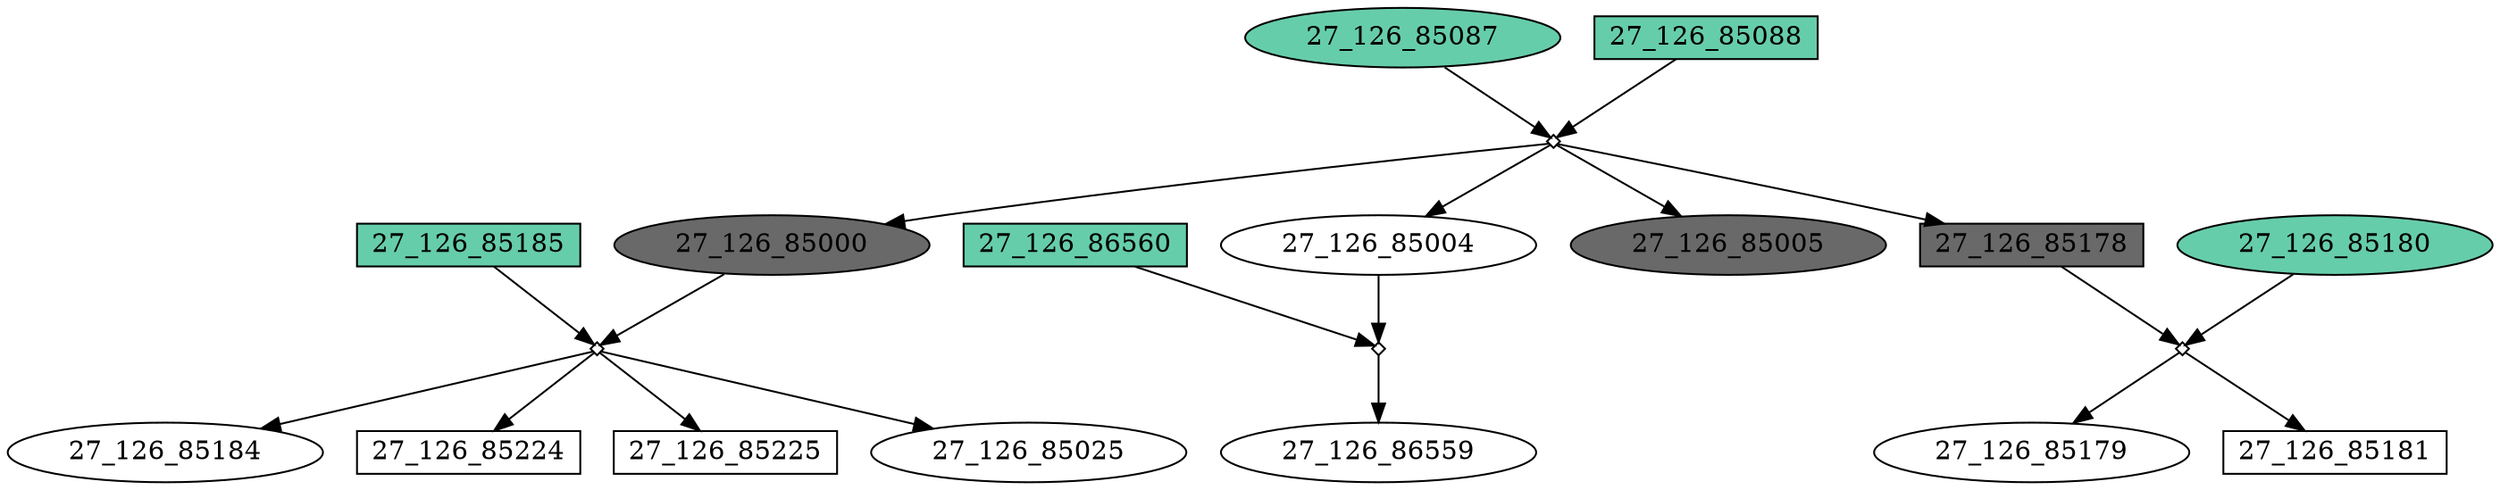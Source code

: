 digraph {
	"27_126_85179" [shape=box fillcolor=white fontcolor=black height=0.3 regular=0 shape=ellipse style=filled width=0.5]
	"27_126_85178x27_126_85180" -> "27_126_85179"
	"27_126_85000" [shape=box fillcolor=dimgrey fontcolor=black height=0.3 regular=0 shape=ellipse style=filled width=0.5]
	"27_126_85088x27_126_85087" -> "27_126_85000"
	"27_126_85000" -> "27_126_85185x27_126_85000"
	"27_126_85004" [shape=box fillcolor=white fontcolor=black height=0.3 regular=0 shape=ellipse style=filled width=0.5]
	"27_126_85088x27_126_85087" -> "27_126_85004"
	"27_126_85004" -> "27_126_85004x27_126_86560"
	"27_126_85005" [shape=box fillcolor=dimgrey fontcolor=black height=0.3 regular=0 shape=ellipse style=filled width=0.5]
	"27_126_85088x27_126_85087" -> "27_126_85005"
	"27_126_85087" [shape=box fillcolor=aquamarine3 fontcolor=black height=0.3 regular=0 shape=ellipse style=filled width=0.5]
	"27_126_85087" -> "27_126_85088x27_126_85087"
	"27_126_85088" [shape=box fillcolor=aquamarine3 fontcolor=black height=0.3 regular=0 shape=box style=filled width=0.5]
	"27_126_85088" -> "27_126_85088x27_126_85087"
	"27_126_85178" [shape=box fillcolor=dimgrey fontcolor=black height=0.3 regular=0 shape=box style=filled width=0.5]
	"27_126_85088x27_126_85087" -> "27_126_85178"
	"27_126_85178" -> "27_126_85178x27_126_85180"
	"27_126_85180" [shape=box fillcolor=aquamarine3 fontcolor=black height=0.3 regular=0 shape=ellipse style=filled width=0.5]
	"27_126_85180" -> "27_126_85178x27_126_85180"
	"27_126_85181" [shape=box fillcolor=white fontcolor=black height=0.3 regular=0 shape=box style=filled width=0.5]
	"27_126_85178x27_126_85180" -> "27_126_85181"
	"27_126_85184" [shape=box fillcolor=white fontcolor=black height=0.3 regular=0 shape=ellipse style=filled width=0.5]
	"27_126_85185x27_126_85000" -> "27_126_85184"
	"27_126_85185" [shape=box fillcolor=aquamarine3 fontcolor=black height=0.3 regular=0 shape=box style=filled width=0.5]
	"27_126_85185" -> "27_126_85185x27_126_85000"
	"27_126_85224" [shape=box fillcolor=white fontcolor=black height=0.3 regular=0 shape=box style=filled width=0.5]
	"27_126_85185x27_126_85000" -> "27_126_85224"
	"27_126_85225" [shape=box fillcolor=white fontcolor=black height=0.3 regular=0 shape=box style=filled width=0.5]
	"27_126_85185x27_126_85000" -> "27_126_85225"
	"27_126_85025" [shape=box fillcolor=white fontcolor=black height=0.3 regular=0 shape=ellipse style=filled width=0.5]
	"27_126_85185x27_126_85000" -> "27_126_85025"
	"27_126_86560" [shape=box fillcolor=aquamarine3 fontcolor=black height=0.3 regular=0 shape=box style=filled width=0.5]
	"27_126_86560" -> "27_126_85004x27_126_86560"
	"27_126_86559" [shape=box fillcolor=white fontcolor=black height=0.3 regular=0 shape=ellipse style=filled width=0.5]
	"27_126_85004x27_126_86560" -> "27_126_86559"
	"27_126_85004x27_126_86560" [label="" height=.1 shape=diamond width=.1]
	"27_126_85185x27_126_85000" [label="" height=.1 shape=diamond width=.1]
	"27_126_85088x27_126_85087" [label="" height=.1 shape=diamond width=.1]
	"27_126_85178x27_126_85180" [label="" height=.1 shape=diamond width=.1]
}

